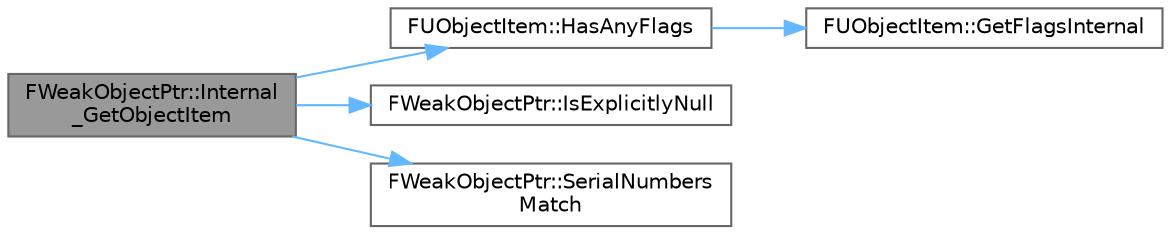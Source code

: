 digraph "FWeakObjectPtr::Internal_GetObjectItem"
{
 // INTERACTIVE_SVG=YES
 // LATEX_PDF_SIZE
  bgcolor="transparent";
  edge [fontname=Helvetica,fontsize=10,labelfontname=Helvetica,labelfontsize=10];
  node [fontname=Helvetica,fontsize=10,shape=box,height=0.2,width=0.4];
  rankdir="LR";
  Node1 [id="Node000001",label="FWeakObjectPtr::Internal\l_GetObjectItem",height=0.2,width=0.4,color="gray40", fillcolor="grey60", style="filled", fontcolor="black",tooltip=" "];
  Node1 -> Node2 [id="edge1_Node000001_Node000002",color="steelblue1",style="solid",tooltip=" "];
  Node2 [id="Node000002",label="FUObjectItem::HasAnyFlags",height=0.2,width=0.4,color="grey40", fillcolor="white", style="filled",URL="$dc/d55/structFUObjectItem.html#a50c86da42602d527ef10dba1071a5cde",tooltip=" "];
  Node2 -> Node3 [id="edge2_Node000002_Node000003",color="steelblue1",style="solid",tooltip=" "];
  Node3 [id="Node000003",label="FUObjectItem::GetFlagsInternal",height=0.2,width=0.4,color="grey40", fillcolor="white", style="filled",URL="$dc/d55/structFUObjectItem.html#a5644d392a2101434d2eb8799abfca7c8",tooltip=" "];
  Node1 -> Node4 [id="edge3_Node000001_Node000004",color="steelblue1",style="solid",tooltip=" "];
  Node4 [id="Node000004",label="FWeakObjectPtr::IsExplicitlyNull",height=0.2,width=0.4,color="grey40", fillcolor="white", style="filled",URL="$d2/dbe/structFWeakObjectPtr.html#a038fc5af2b07d2a5b230ea72dda7ad3b",tooltip="Returns true if this pointer was explicitly assigned to null, was reset, or was never initialized."];
  Node1 -> Node5 [id="edge4_Node000001_Node000005",color="steelblue1",style="solid",tooltip=" "];
  Node5 [id="Node000005",label="FWeakObjectPtr::SerialNumbers\lMatch",height=0.2,width=0.4,color="grey40", fillcolor="white", style="filled",URL="$d2/dbe/structFWeakObjectPtr.html#a1623e7d718bb4d4ef659362c10b6d264",tooltip="internal function to test for serial number matches"];
}
